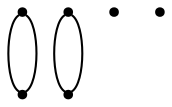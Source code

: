 graph {
  node [shape=point,comment="{\"directed\":false,\"doi\":\"10.1007/3-540-37623-2_23\",\"figure\":\"5\"}"]

  v0 [pos="1280.1271738994978,822.5140465630425"]
  v1 [pos="1280.1271738994978,978.3472273084853"]
  v2 [pos="1244.7822496454012,857.9307132297092"]
  v3 [pos="1244.7822496454012,1013.7638939751519"]
  v4 [pos="1032.7376291226344,928.7640465630425"]
  v5 [pos="1068.0783568203033,893.347379896376"]

  v0 -- v2 [id="-1",pos="1280.1271738994978,822.5140465630425 1273.0598549544118,765.8473544650608 1273.0598549544118,765.8473544650608 1273.0598549544118,765.8473544650608 1188.2395651124746,765.8473544650608 1188.2395651124746,765.8473544650608 1188.2395651124746,765.8473544650608 1188.2395651124746,850.8474561903212 1188.2395651124746,850.8474561903212 1188.2395651124746,850.8474561903212 1244.7822496454012,857.9307132297092 1244.7822496454012,857.9307132297092 1244.7822496454012,857.9307132297092"]
  v3 -- v1 [id="-2",pos="1244.7822496454012,1013.7638939751519 976.1906208649035,1006.6806369357639 976.1906208649035,1006.6806369357639 976.1906208649035,1006.6806369357639 976.1906208649035,836.6806877983942 976.1906208649035,836.6806877983942 976.1906208649035,836.6806877983942 1273.0598549544118,836.6806877983942 1273.0598549544118,836.6806877983942 1273.0598549544118,836.6806877983942 1280.1271738994978,978.3472273084853 1280.1271738994978,978.3472273084853 1280.1271738994978,978.3472273084853"]
  v3 -- v1 [id="-3",pos="1244.7822496454012,1013.7638939751519 1273.0598549544118,1006.6806369357639 1273.0598549544118,1006.6806369357639 1273.0598549544118,1006.6806369357639 1280.1271738994978,978.3472273084853 1280.1271738994978,978.3472273084853 1280.1271738994978,978.3472273084853"]
  v0 -- v2 [id="-5",pos="1280.1271738994978,822.5140465630425 1273.0598549544118,850.8474561903212 1273.0598549544118,850.8474561903212 1273.0598549544118,850.8474561903212 1244.7822496454012,857.9307132297092 1244.7822496454012,857.9307132297092 1244.7822496454012,857.9307132297092"]
}
